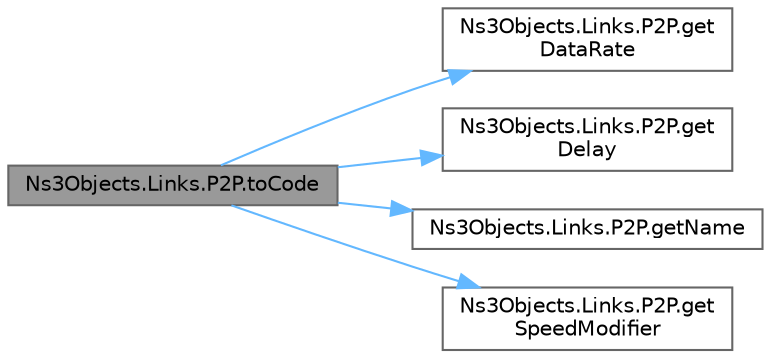 digraph "Ns3Objects.Links.P2P.toCode"
{
 // LATEX_PDF_SIZE
  bgcolor="transparent";
  edge [fontname=Helvetica,fontsize=10,labelfontname=Helvetica,labelfontsize=10];
  node [fontname=Helvetica,fontsize=10,shape=box,height=0.2,width=0.4];
  rankdir="LR";
  Node1 [id="Node000001",label="Ns3Objects.Links.P2P.toCode",height=0.2,width=0.4,color="gray40", fillcolor="grey60", style="filled", fontcolor="black",tooltip=" "];
  Node1 -> Node2 [id="edge1_Node000001_Node000002",color="steelblue1",style="solid",tooltip=" "];
  Node2 [id="Node000002",label="Ns3Objects.Links.P2P.get\lDataRate",height=0.2,width=0.4,color="grey40", fillcolor="white", style="filled",URL="$class_ns3_objects_1_1_links_1_1_p2_p.html#aa7fb5fa82920d4f086d9afddaedb054e",tooltip=" "];
  Node1 -> Node3 [id="edge2_Node000001_Node000003",color="steelblue1",style="solid",tooltip=" "];
  Node3 [id="Node000003",label="Ns3Objects.Links.P2P.get\lDelay",height=0.2,width=0.4,color="grey40", fillcolor="white", style="filled",URL="$class_ns3_objects_1_1_links_1_1_p2_p.html#a9c00066bcf4d814e6f5aaa0465aa3573",tooltip=" "];
  Node1 -> Node4 [id="edge3_Node000001_Node000004",color="steelblue1",style="solid",tooltip=" "];
  Node4 [id="Node000004",label="Ns3Objects.Links.P2P.getName",height=0.2,width=0.4,color="grey40", fillcolor="white", style="filled",URL="$class_ns3_objects_1_1_links_1_1_p2_p.html#afd5b4deb47cd9a8e3bb072b348e15fe5",tooltip=" "];
  Node1 -> Node5 [id="edge4_Node000001_Node000005",color="steelblue1",style="solid",tooltip=" "];
  Node5 [id="Node000005",label="Ns3Objects.Links.P2P.get\lSpeedModifier",height=0.2,width=0.4,color="grey40", fillcolor="white", style="filled",URL="$class_ns3_objects_1_1_links_1_1_p2_p.html#a4713746ee50a4ce2d5bcb1e0af2b8858",tooltip=" "];
}
